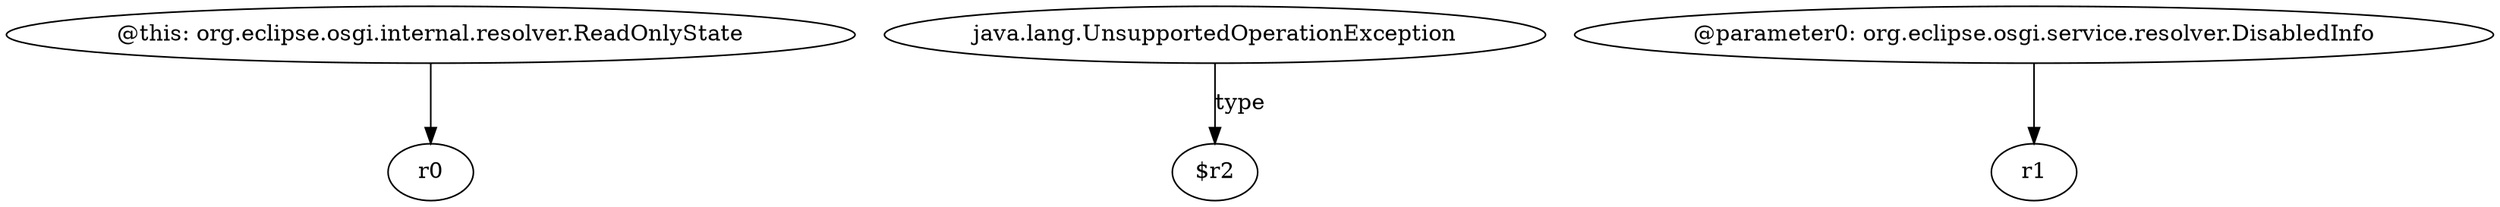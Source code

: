 digraph g {
0[label="@this: org.eclipse.osgi.internal.resolver.ReadOnlyState"]
1[label="r0"]
0->1[label=""]
2[label="java.lang.UnsupportedOperationException"]
3[label="$r2"]
2->3[label="type"]
4[label="@parameter0: org.eclipse.osgi.service.resolver.DisabledInfo"]
5[label="r1"]
4->5[label=""]
}